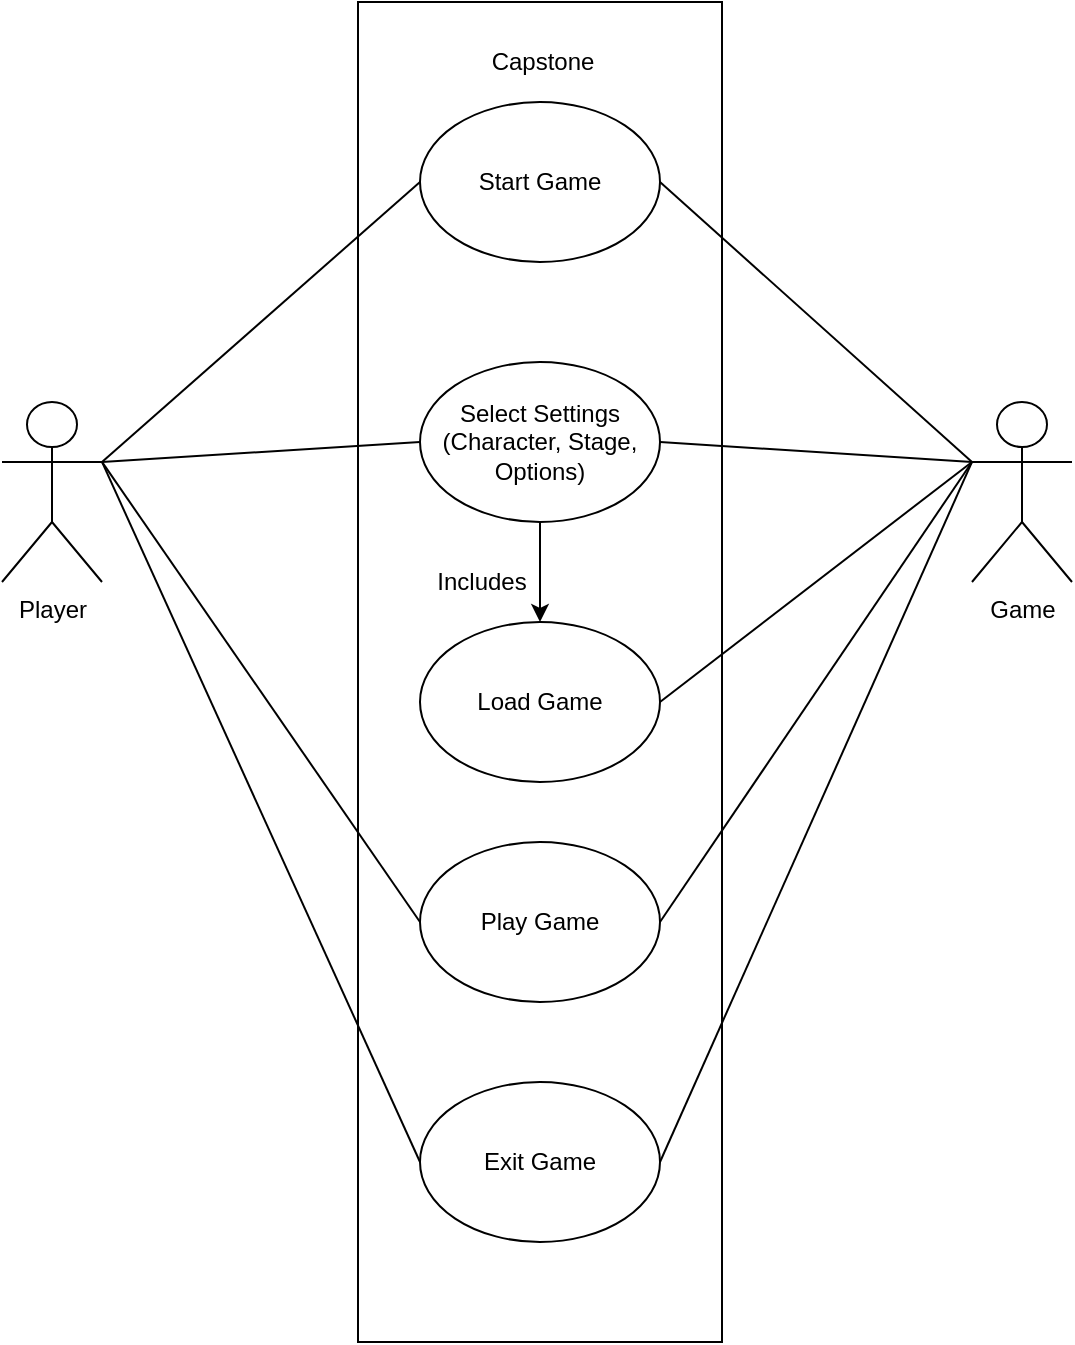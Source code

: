 <mxfile version="23.0.2" type="device">
  <diagram name="Page-1" id="s2PqnP1r0E8Zw5Qet5kd">
    <mxGraphModel dx="1147" dy="670" grid="1" gridSize="10" guides="1" tooltips="1" connect="1" arrows="1" fold="1" page="1" pageScale="1" pageWidth="850" pageHeight="1100" math="0" shadow="0">
      <root>
        <mxCell id="0" />
        <mxCell id="1" parent="0" />
        <mxCell id="ypYAMgsdj-_S6UtdiGPY-1" value="" style="rounded=0;whiteSpace=wrap;html=1;" parent="1" vertex="1">
          <mxGeometry x="333" y="215" width="182" height="670" as="geometry" />
        </mxCell>
        <mxCell id="ypYAMgsdj-_S6UtdiGPY-2" value="Capstone" style="text;html=1;strokeColor=none;fillColor=none;align=center;verticalAlign=middle;whiteSpace=wrap;rounded=0;" parent="1" vertex="1">
          <mxGeometry x="368" y="230" width="115" height="30" as="geometry" />
        </mxCell>
        <mxCell id="ypYAMgsdj-_S6UtdiGPY-3" value="Start Game" style="ellipse;whiteSpace=wrap;html=1;" parent="1" vertex="1">
          <mxGeometry x="364" y="265" width="120" height="80" as="geometry" />
        </mxCell>
        <mxCell id="ypYAMgsdj-_S6UtdiGPY-4" value="Play Game" style="ellipse;whiteSpace=wrap;html=1;" parent="1" vertex="1">
          <mxGeometry x="364" y="635" width="120" height="80" as="geometry" />
        </mxCell>
        <mxCell id="ypYAMgsdj-_S6UtdiGPY-5" value="Select Settings (Character, Stage, Options)" style="ellipse;whiteSpace=wrap;html=1;" parent="1" vertex="1">
          <mxGeometry x="364" y="395" width="120" height="80" as="geometry" />
        </mxCell>
        <mxCell id="ypYAMgsdj-_S6UtdiGPY-6" value="Exit Game" style="ellipse;whiteSpace=wrap;html=1;" parent="1" vertex="1">
          <mxGeometry x="364" y="755" width="120" height="80" as="geometry" />
        </mxCell>
        <mxCell id="ypYAMgsdj-_S6UtdiGPY-7" value="Player" style="shape=umlActor;verticalLabelPosition=bottom;verticalAlign=top;html=1;outlineConnect=0;" parent="1" vertex="1">
          <mxGeometry x="155" y="415" width="50" height="90" as="geometry" />
        </mxCell>
        <mxCell id="ypYAMgsdj-_S6UtdiGPY-8" value="Game" style="shape=umlActor;verticalLabelPosition=bottom;verticalAlign=top;html=1;outlineConnect=0;" parent="1" vertex="1">
          <mxGeometry x="640" y="415" width="50" height="90" as="geometry" />
        </mxCell>
        <mxCell id="ypYAMgsdj-_S6UtdiGPY-9" value="" style="endArrow=none;html=1;rounded=0;exitX=1;exitY=0.333;exitDx=0;exitDy=0;exitPerimeter=0;entryX=0;entryY=0.5;entryDx=0;entryDy=0;" parent="1" source="ypYAMgsdj-_S6UtdiGPY-7" target="ypYAMgsdj-_S6UtdiGPY-3" edge="1">
          <mxGeometry width="50" height="50" relative="1" as="geometry">
            <mxPoint x="395" y="445" as="sourcePoint" />
            <mxPoint x="445" y="395" as="targetPoint" />
          </mxGeometry>
        </mxCell>
        <mxCell id="ypYAMgsdj-_S6UtdiGPY-10" value="" style="endArrow=none;html=1;rounded=0;exitX=1;exitY=0.5;exitDx=0;exitDy=0;entryX=0;entryY=0.333;entryDx=0;entryDy=0;entryPerimeter=0;" parent="1" source="ypYAMgsdj-_S6UtdiGPY-3" target="ypYAMgsdj-_S6UtdiGPY-8" edge="1">
          <mxGeometry width="50" height="50" relative="1" as="geometry">
            <mxPoint x="215" y="440" as="sourcePoint" />
            <mxPoint x="370" y="315" as="targetPoint" />
          </mxGeometry>
        </mxCell>
        <mxCell id="ypYAMgsdj-_S6UtdiGPY-11" value="" style="endArrow=none;html=1;rounded=0;exitX=1;exitY=0.333;exitDx=0;exitDy=0;exitPerimeter=0;entryX=0;entryY=0.5;entryDx=0;entryDy=0;" parent="1" source="ypYAMgsdj-_S6UtdiGPY-7" target="ypYAMgsdj-_S6UtdiGPY-5" edge="1">
          <mxGeometry width="50" height="50" relative="1" as="geometry">
            <mxPoint x="395" y="445" as="sourcePoint" />
            <mxPoint x="445" y="395" as="targetPoint" />
          </mxGeometry>
        </mxCell>
        <mxCell id="ypYAMgsdj-_S6UtdiGPY-12" value="" style="endArrow=none;html=1;rounded=0;exitX=0;exitY=0.333;exitDx=0;exitDy=0;exitPerimeter=0;entryX=1;entryY=0.5;entryDx=0;entryDy=0;" parent="1" source="ypYAMgsdj-_S6UtdiGPY-8" target="ypYAMgsdj-_S6UtdiGPY-5" edge="1">
          <mxGeometry width="50" height="50" relative="1" as="geometry">
            <mxPoint x="215" y="440" as="sourcePoint" />
            <mxPoint x="370" y="415" as="targetPoint" />
          </mxGeometry>
        </mxCell>
        <mxCell id="ypYAMgsdj-_S6UtdiGPY-16" value="Load Game" style="ellipse;whiteSpace=wrap;html=1;" parent="1" vertex="1">
          <mxGeometry x="364" y="525" width="120" height="80" as="geometry" />
        </mxCell>
        <mxCell id="ypYAMgsdj-_S6UtdiGPY-17" value="" style="endArrow=none;html=1;rounded=0;exitX=1;exitY=0.333;exitDx=0;exitDy=0;exitPerimeter=0;entryX=0;entryY=0.5;entryDx=0;entryDy=0;" parent="1" source="ypYAMgsdj-_S6UtdiGPY-7" target="ypYAMgsdj-_S6UtdiGPY-6" edge="1">
          <mxGeometry width="50" height="50" relative="1" as="geometry">
            <mxPoint x="395" y="605" as="sourcePoint" />
            <mxPoint x="445" y="555" as="targetPoint" />
          </mxGeometry>
        </mxCell>
        <mxCell id="ypYAMgsdj-_S6UtdiGPY-18" value="" style="endArrow=none;html=1;rounded=0;exitX=0;exitY=0.333;exitDx=0;exitDy=0;exitPerimeter=0;entryX=1;entryY=0.5;entryDx=0;entryDy=0;" parent="1" source="ypYAMgsdj-_S6UtdiGPY-8" target="ypYAMgsdj-_S6UtdiGPY-6" edge="1">
          <mxGeometry width="50" height="50" relative="1" as="geometry">
            <mxPoint x="215" y="440" as="sourcePoint" />
            <mxPoint x="370" y="815" as="targetPoint" />
          </mxGeometry>
        </mxCell>
        <mxCell id="ypYAMgsdj-_S6UtdiGPY-19" value="" style="endArrow=classic;html=1;rounded=0;exitX=0.5;exitY=1;exitDx=0;exitDy=0;entryX=0.5;entryY=0;entryDx=0;entryDy=0;" parent="1" source="ypYAMgsdj-_S6UtdiGPY-5" target="ypYAMgsdj-_S6UtdiGPY-16" edge="1">
          <mxGeometry width="50" height="50" relative="1" as="geometry">
            <mxPoint x="395" y="605" as="sourcePoint" />
            <mxPoint x="445" y="555" as="targetPoint" />
          </mxGeometry>
        </mxCell>
        <mxCell id="ypYAMgsdj-_S6UtdiGPY-20" value="Includes" style="text;html=1;strokeColor=none;fillColor=none;align=center;verticalAlign=middle;whiteSpace=wrap;rounded=0;" parent="1" vertex="1">
          <mxGeometry x="365" y="490" width="60" height="30" as="geometry" />
        </mxCell>
        <mxCell id="ypYAMgsdj-_S6UtdiGPY-21" value="" style="endArrow=none;html=1;rounded=0;exitX=0;exitY=0.333;exitDx=0;exitDy=0;exitPerimeter=0;entryX=1;entryY=0.5;entryDx=0;entryDy=0;" parent="1" source="ypYAMgsdj-_S6UtdiGPY-8" target="ypYAMgsdj-_S6UtdiGPY-16" edge="1">
          <mxGeometry width="50" height="50" relative="1" as="geometry">
            <mxPoint x="395" y="605" as="sourcePoint" />
            <mxPoint x="445" y="555" as="targetPoint" />
          </mxGeometry>
        </mxCell>
        <mxCell id="ypYAMgsdj-_S6UtdiGPY-22" value="" style="endArrow=none;html=1;rounded=0;exitX=1;exitY=0.333;exitDx=0;exitDy=0;exitPerimeter=0;entryX=0;entryY=0.5;entryDx=0;entryDy=0;" parent="1" source="ypYAMgsdj-_S6UtdiGPY-7" target="ypYAMgsdj-_S6UtdiGPY-4" edge="1">
          <mxGeometry width="50" height="50" relative="1" as="geometry">
            <mxPoint x="395" y="605" as="sourcePoint" />
            <mxPoint x="445" y="555" as="targetPoint" />
          </mxGeometry>
        </mxCell>
        <mxCell id="ypYAMgsdj-_S6UtdiGPY-23" value="" style="endArrow=none;html=1;rounded=0;exitX=0;exitY=0.333;exitDx=0;exitDy=0;exitPerimeter=0;entryX=1;entryY=0.5;entryDx=0;entryDy=0;" parent="1" source="ypYAMgsdj-_S6UtdiGPY-8" target="ypYAMgsdj-_S6UtdiGPY-4" edge="1">
          <mxGeometry width="50" height="50" relative="1" as="geometry">
            <mxPoint x="215" y="440" as="sourcePoint" />
            <mxPoint x="374" y="685" as="targetPoint" />
          </mxGeometry>
        </mxCell>
      </root>
    </mxGraphModel>
  </diagram>
</mxfile>
